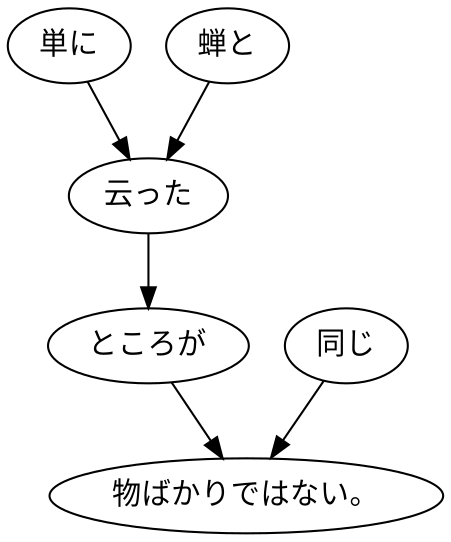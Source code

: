 digraph graph4010 {
	node0 [label="単に"];
	node1 [label="蝉と"];
	node2 [label="云った"];
	node3 [label="ところが"];
	node4 [label="同じ"];
	node5 [label="物ばかりではない。"];
	node0 -> node2;
	node1 -> node2;
	node2 -> node3;
	node3 -> node5;
	node4 -> node5;
}
